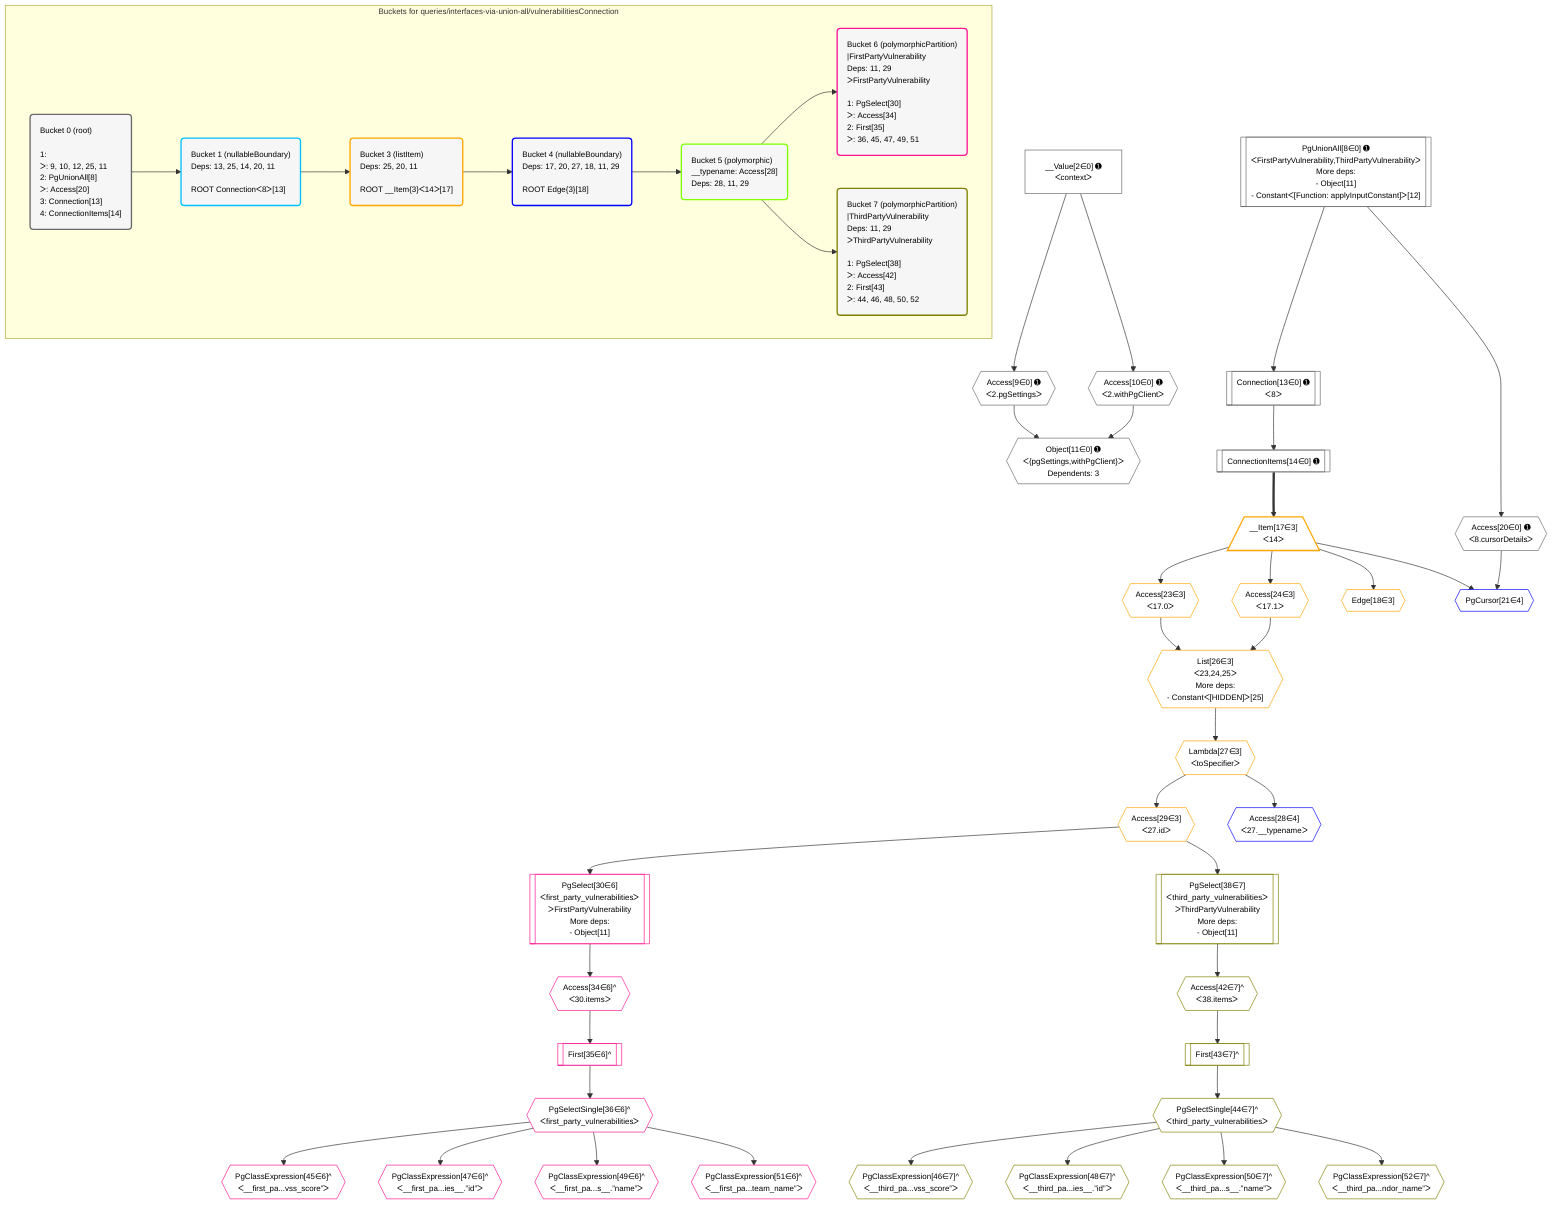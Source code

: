 %%{init: {'themeVariables': { 'fontSize': '12px'}}}%%
graph TD
    classDef path fill:#eee,stroke:#000,color:#000
    classDef plan fill:#fff,stroke-width:1px,color:#000
    classDef itemplan fill:#fff,stroke-width:2px,color:#000
    classDef unbatchedplan fill:#dff,stroke-width:1px,color:#000
    classDef sideeffectplan fill:#fcc,stroke-width:2px,color:#000
    classDef bucket fill:#f6f6f6,color:#000,stroke-width:2px,text-align:left

    subgraph "Buckets for queries/interfaces-via-union-all/vulnerabilitiesConnection"
    Bucket0("Bucket 0 (root)<br /><br />1: <br />ᐳ: 9, 10, 12, 25, 11<br />2: PgUnionAll[8]<br />ᐳ: Access[20]<br />3: Connection[13]<br />4: ConnectionItems[14]"):::bucket
    Bucket1("Bucket 1 (nullableBoundary)<br />Deps: 13, 25, 14, 20, 11<br /><br />ROOT Connectionᐸ8ᐳ[13]"):::bucket
    Bucket3("Bucket 3 (listItem)<br />Deps: 25, 20, 11<br /><br />ROOT __Item{3}ᐸ14ᐳ[17]"):::bucket
    Bucket4("Bucket 4 (nullableBoundary)<br />Deps: 17, 20, 27, 18, 11, 29<br /><br />ROOT Edge{3}[18]"):::bucket
    Bucket5("Bucket 5 (polymorphic)<br />__typename: Access[28]<br />Deps: 28, 11, 29"):::bucket
    Bucket6("Bucket 6 (polymorphicPartition)<br />|FirstPartyVulnerability<br />Deps: 11, 29<br />ᐳFirstPartyVulnerability<br /><br />1: PgSelect[30]<br />ᐳ: Access[34]<br />2: First[35]<br />ᐳ: 36, 45, 47, 49, 51"):::bucket
    Bucket7("Bucket 7 (polymorphicPartition)<br />|ThirdPartyVulnerability<br />Deps: 11, 29<br />ᐳThirdPartyVulnerability<br /><br />1: PgSelect[38]<br />ᐳ: Access[42]<br />2: First[43]<br />ᐳ: 44, 46, 48, 50, 52"):::bucket
    end
    Bucket0 --> Bucket1
    Bucket1 --> Bucket3
    Bucket3 --> Bucket4
    Bucket4 --> Bucket5
    Bucket5 --> Bucket6 & Bucket7

    %% plan dependencies
    PgUnionAll8[["PgUnionAll[8∈0] ➊<br />ᐸFirstPartyVulnerability,ThirdPartyVulnerabilityᐳ<br />More deps:<br />- Object[11]<br />- Constantᐸ[Function: applyInputConstant]ᐳ[12]"]]:::plan
    Object11{{"Object[11∈0] ➊<br />ᐸ{pgSettings,withPgClient}ᐳ<br />Dependents: 3"}}:::plan
    Access9{{"Access[9∈0] ➊<br />ᐸ2.pgSettingsᐳ"}}:::plan
    Access10{{"Access[10∈0] ➊<br />ᐸ2.withPgClientᐳ"}}:::plan
    Access9 & Access10 --> Object11
    __Value2["__Value[2∈0] ➊<br />ᐸcontextᐳ"]:::plan
    __Value2 --> Access9
    __Value2 --> Access10
    Connection13[["Connection[13∈0] ➊<br />ᐸ8ᐳ"]]:::plan
    PgUnionAll8 --> Connection13
    ConnectionItems14[["ConnectionItems[14∈0] ➊"]]:::plan
    Connection13 --> ConnectionItems14
    Access20{{"Access[20∈0] ➊<br />ᐸ8.cursorDetailsᐳ"}}:::plan
    PgUnionAll8 --> Access20
    List26{{"List[26∈3]<br />ᐸ23,24,25ᐳ<br />More deps:<br />- Constantᐸ[HIDDEN]ᐳ[25]"}}:::plan
    Access23{{"Access[23∈3]<br />ᐸ17.0ᐳ"}}:::plan
    Access24{{"Access[24∈3]<br />ᐸ17.1ᐳ"}}:::plan
    Access23 & Access24 --> List26
    __Item17[/"__Item[17∈3]<br />ᐸ14ᐳ"\]:::itemplan
    ConnectionItems14 ==> __Item17
    Edge18{{"Edge[18∈3]"}}:::plan
    __Item17 --> Edge18
    __Item17 --> Access23
    __Item17 --> Access24
    Lambda27{{"Lambda[27∈3]<br />ᐸtoSpecifierᐳ"}}:::plan
    List26 --> Lambda27
    Access29{{"Access[29∈3]<br />ᐸ27.idᐳ"}}:::plan
    Lambda27 --> Access29
    PgCursor21{{"PgCursor[21∈4]"}}:::plan
    __Item17 & Access20 --> PgCursor21
    Access28{{"Access[28∈4]<br />ᐸ27.__typenameᐳ"}}:::plan
    Lambda27 --> Access28
    PgSelect30[["PgSelect[30∈6]<br />ᐸfirst_party_vulnerabilitiesᐳ<br />ᐳFirstPartyVulnerability<br />More deps:<br />- Object[11]"]]:::plan
    Access29 --> PgSelect30
    Access34{{"Access[34∈6]^<br />ᐸ30.itemsᐳ"}}:::plan
    PgSelect30 --> Access34
    First35[["First[35∈6]^"]]:::plan
    Access34 --> First35
    PgSelectSingle36{{"PgSelectSingle[36∈6]^<br />ᐸfirst_party_vulnerabilitiesᐳ"}}:::plan
    First35 --> PgSelectSingle36
    PgClassExpression45{{"PgClassExpression[45∈6]^<br />ᐸ__first_pa...vss_score”ᐳ"}}:::plan
    PgSelectSingle36 --> PgClassExpression45
    PgClassExpression47{{"PgClassExpression[47∈6]^<br />ᐸ__first_pa...ies__.”id”ᐳ"}}:::plan
    PgSelectSingle36 --> PgClassExpression47
    PgClassExpression49{{"PgClassExpression[49∈6]^<br />ᐸ__first_pa...s__.”name”ᐳ"}}:::plan
    PgSelectSingle36 --> PgClassExpression49
    PgClassExpression51{{"PgClassExpression[51∈6]^<br />ᐸ__first_pa...team_name”ᐳ"}}:::plan
    PgSelectSingle36 --> PgClassExpression51
    PgSelect38[["PgSelect[38∈7]<br />ᐸthird_party_vulnerabilitiesᐳ<br />ᐳThirdPartyVulnerability<br />More deps:<br />- Object[11]"]]:::plan
    Access29 --> PgSelect38
    Access42{{"Access[42∈7]^<br />ᐸ38.itemsᐳ"}}:::plan
    PgSelect38 --> Access42
    First43[["First[43∈7]^"]]:::plan
    Access42 --> First43
    PgSelectSingle44{{"PgSelectSingle[44∈7]^<br />ᐸthird_party_vulnerabilitiesᐳ"}}:::plan
    First43 --> PgSelectSingle44
    PgClassExpression46{{"PgClassExpression[46∈7]^<br />ᐸ__third_pa...vss_score”ᐳ"}}:::plan
    PgSelectSingle44 --> PgClassExpression46
    PgClassExpression48{{"PgClassExpression[48∈7]^<br />ᐸ__third_pa...ies__.”id”ᐳ"}}:::plan
    PgSelectSingle44 --> PgClassExpression48
    PgClassExpression50{{"PgClassExpression[50∈7]^<br />ᐸ__third_pa...s__.”name”ᐳ"}}:::plan
    PgSelectSingle44 --> PgClassExpression50
    PgClassExpression52{{"PgClassExpression[52∈7]^<br />ᐸ__third_pa...ndor_name”ᐳ"}}:::plan
    PgSelectSingle44 --> PgClassExpression52

    %% define steps
    classDef bucket0 stroke:#696969
    class Bucket0,__Value2,PgUnionAll8,Access9,Access10,Object11,Connection13,ConnectionItems14,Access20 bucket0
    classDef bucket1 stroke:#00bfff
    class Bucket1 bucket1
    classDef bucket3 stroke:#ffa500
    class Bucket3,__Item17,Edge18,Access23,Access24,List26,Lambda27,Access29 bucket3
    classDef bucket4 stroke:#0000ff
    class Bucket4,PgCursor21,Access28 bucket4
    classDef bucket5 stroke:#7fff00
    class Bucket5 bucket5
    classDef bucket6 stroke:#ff1493
    class Bucket6,PgSelect30,Access34,First35,PgSelectSingle36,PgClassExpression45,PgClassExpression47,PgClassExpression49,PgClassExpression51 bucket6
    classDef bucket7 stroke:#808000
    class Bucket7,PgSelect38,Access42,First43,PgSelectSingle44,PgClassExpression46,PgClassExpression48,PgClassExpression50,PgClassExpression52 bucket7